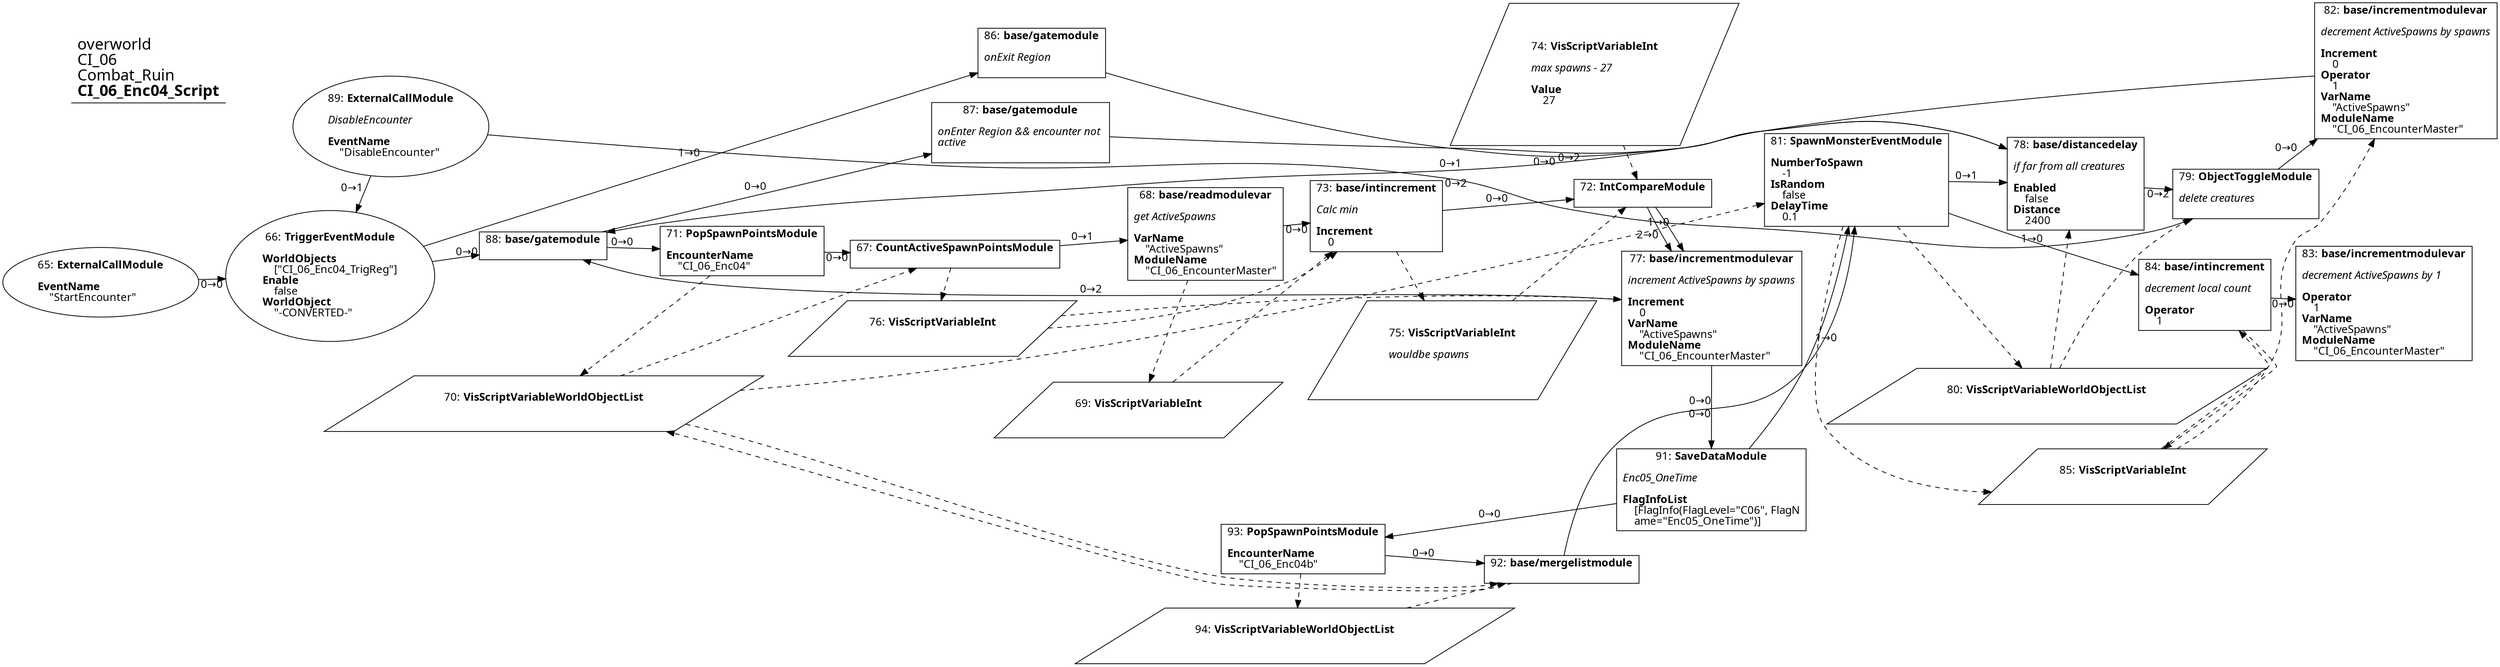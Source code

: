 digraph {
    layout = fdp;
    overlap = prism;
    sep = "+16";
    splines = spline;

    node [ shape = box ];

    graph [ fontname = "Segoe UI" ];
    node [ fontname = "Segoe UI" ];
    edge [ fontname = "Segoe UI" ];

    65 [ label = <65: <b>ExternalCallModule</b><br/><br/><b>EventName</b><br align="left"/>    &quot;StartEncounter&quot;<br align="left"/>> ];
    65 [ shape = oval ]
    65 [ pos = "-0.808,-1.917!" ];
    65 -> 66 [ label = "0→0" ];

    66 [ label = <66: <b>TriggerEventModule</b><br/><br/><b>WorldObjects</b><br align="left"/>    [&quot;CI_06_Enc04_TrigReg&quot;]<br align="left"/><b>Enable</b><br align="left"/>    false<br align="left"/><b>WorldObject</b><br align="left"/>    &quot;-CONVERTED-&quot;<br align="left"/>> ];
    66 [ shape = oval ]
    66 [ pos = "-0.52500004,-1.9030001!" ];
    66 -> 88 [ label = "0→0" ];
    66 -> 86 [ label = "1→0" ];

    67 [ label = <67: <b>CountActiveSpawnPointsModule</b><br/><br/>> ];
    67 [ pos = "0.15100001,-1.9020001!" ];
    67 -> 68 [ label = "0→1" ];
    70 -> 67 [ style = dashed ];
    67 -> 76 [ style = dashed ];

    68 [ label = <68: <b>base/readmodulevar</b><br/><br/><i>get ActiveSpawns<br align="left"/></i><br align="left"/><b>VarName</b><br align="left"/>    &quot;ActiveSpawns&quot;<br align="left"/><b>ModuleName</b><br align="left"/>    &quot;CI_06_EncounterMaster&quot;<br align="left"/>> ];
    68 [ pos = "0.423,-1.899!" ];
    68 -> 73 [ label = "0→0" ];
    68 -> 69 [ style = dashed ];

    69 [ label = <69: <b>VisScriptVariableInt</b><br/><br/>> ];
    69 [ shape = parallelogram ]
    69 [ pos = "0.42400002,-2.0310001!" ];

    70 [ label = <70: <b>VisScriptVariableWorldObjectList</b><br/><br/>> ];
    70 [ shape = parallelogram ]
    70 [ pos = "-0.079,-2.0300002!" ];

    71 [ label = <71: <b>PopSpawnPointsModule</b><br/><br/><b>EncounterName</b><br align="left"/>    &quot;CI_06_Enc04&quot;<br align="left"/>> ];
    71 [ pos = "-0.083000004,-1.9010001!" ];
    71 -> 67 [ label = "0→0" ];
    71 -> 70 [ style = dashed ];

    72 [ label = <72: <b>IntCompareModule</b><br/><br/>> ];
    72 [ pos = "0.87500006,-1.899!" ];
    72 -> 77 [ label = "1→0" ];
    72 -> 77 [ label = "2→0" ];
    74 -> 72 [ style = dashed ];
    75 -> 72 [ style = dashed ];

    73 [ label = <73: <b>base/intincrement</b><br/><br/><i>Calc min<br align="left"/></i><br align="left"/><b>Increment</b><br align="left"/>    0<br align="left"/>> ];
    73 [ pos = "0.66700006,-1.899!" ];
    73 -> 72 [ label = "0→0" ];
    73 -> 75 [ style = dashed ];
    76 -> 73 [ style = dashed ];
    69 -> 73 [ style = dashed ];

    74 [ label = <74: <b>VisScriptVariableInt</b><br/><br/><i>max spawns - 27<br align="left"/></i><br align="left"/><b>Value</b><br align="left"/>    27<br align="left"/>> ];
    74 [ shape = parallelogram ]
    74 [ pos = "0.87100005,-1.8420001!" ];

    75 [ label = <75: <b>VisScriptVariableInt</b><br/><br/><i>wouldbe spawns<br align="left"/></i><br align="left"/>> ];
    75 [ shape = parallelogram ]
    75 [ pos = "0.671,-2.045!" ];

    76 [ label = <76: <b>VisScriptVariableInt</b><br/><br/>> ];
    76 [ shape = parallelogram ]
    76 [ pos = "0.16100001,-2.0040002!" ];

    77 [ label = <77: <b>base/incrementmodulevar</b><br/><br/><i>increment ActiveSpawns by spawns<br align="left"/></i><br align="left"/><b>Increment</b><br align="left"/>    0<br align="left"/><b>VarName</b><br align="left"/>    &quot;ActiveSpawns&quot;<br align="left"/><b>ModuleName</b><br align="left"/>    &quot;CI_06_EncounterMaster&quot;<br align="left"/>> ];
    77 [ pos = "0.98700005,-2.082!" ];
    77 -> 88 [ label = "0→2" ];
    77 -> 91 [ label = "0→0" ];
    76 -> 77 [ style = dashed ];

    78 [ label = <78: <b>base/distancedelay</b><br/><br/><i>if far from all creatures<br align="left"/></i><br align="left"/><b>Enabled</b><br align="left"/>    false<br align="left"/><b>Distance</b><br align="left"/>    2400<br align="left"/>> ];
    78 [ pos = "1.588,-1.8920001!" ];
    78 -> 79 [ label = "0→2" ];
    80 -> 78 [ style = dashed ];

    79 [ label = <79: <b>ObjectToggleModule</b><br/><br/><i>delete creatures<br align="left"/></i><br align="left"/>> ];
    79 [ pos = "1.7930001,-1.9020001!" ];
    79 -> 82 [ label = "0→0" ];
    80 -> 79 [ style = dashed ];

    80 [ label = <80: <b>VisScriptVariableWorldObjectList</b><br/><br/>> ];
    80 [ shape = parallelogram ]
    80 [ pos = "1.3210001,-2.176!" ];

    81 [ label = <81: <b>SpawnMonsterEventModule</b><br/><br/><b>NumberToSpawn</b><br align="left"/>    -1<br align="left"/><b>IsRandom</b><br align="left"/>    false<br align="left"/><b>DelayTime</b><br align="left"/>    0.1<br align="left"/>> ];
    81 [ pos = "1.3180001,-1.8980001!" ];
    81 -> 78 [ label = "0→1" ];
    81 -> 84 [ label = "1→0" ];
    81 -> 80 [ style = dashed ];
    81 -> 85 [ style = dashed ];
    70 -> 81 [ style = dashed ];

    82 [ label = <82: <b>base/incrementmodulevar</b><br/><br/><i>decrement ActiveSpawns by spawns<br align="left"/></i><br align="left"/><b>Increment</b><br align="left"/>    0<br align="left"/><b>Operator</b><br align="left"/>    1<br align="left"/><b>VarName</b><br align="left"/>    &quot;ActiveSpawns&quot;<br align="left"/><b>ModuleName</b><br align="left"/>    &quot;CI_06_EncounterMaster&quot;<br align="left"/>> ];
    82 [ pos = "2.015,-1.7170001!" ];
    82 -> 88 [ label = "0→1" ];
    85 -> 82 [ style = dashed ];

    83 [ label = <83: <b>base/incrementmodulevar</b><br/><br/><i>decrement ActiveSpawns by 1<br align="left"/></i><br align="left"/><b>Operator</b><br align="left"/>    1<br align="left"/><b>VarName</b><br align="left"/>    &quot;ActiveSpawns&quot;<br align="left"/><b>ModuleName</b><br align="left"/>    &quot;CI_06_EncounterMaster&quot;<br align="left"/>> ];
    83 [ pos = "1.825,-2.124!" ];

    84 [ label = <84: <b>base/intincrement</b><br/><br/><i>decrement local count<br align="left"/></i><br align="left"/><b>Operator</b><br align="left"/>    1<br align="left"/>> ];
    84 [ pos = "1.6070001,-2.125!" ];
    84 -> 83 [ label = "0→0" ];
    85 -> 84 [ style = dashed ];
    84 -> 85 [ style = dashed ];

    85 [ label = <85: <b>VisScriptVariableInt</b><br/><br/>> ];
    85 [ shape = parallelogram ]
    85 [ pos = "1.5300001,-2.273!" ];

    86 [ label = <86: <b>base/gatemodule</b><br/><br/><i>onExit Region<br align="left"/></i><br align="left"/>> ];
    86 [ pos = "-0.059000004,-1.4690001!" ];
    86 -> 78 [ label = "0→0" ];

    87 [ label = <87: <b>base/gatemodule</b><br/><br/><i>onEnter Region &amp;&amp; encounter not <br align="left"/>active<br align="left"/></i><br align="left"/>> ];
    87 [ pos = "-0.058000002,-1.6300001!" ];
    87 -> 78 [ label = "0→2" ];

    88 [ label = <88: <b>base/gatemodule</b><br/><br/>> ];
    88 [ pos = "-0.282,-1.9020001!" ];
    88 -> 87 [ label = "0→0" ];
    88 -> 71 [ label = "0→0" ];

    89 [ label = <89: <b>ExternalCallModule</b><br/><br/><i>DisableEncounter<br align="left"/></i><br align="left"/><b>EventName</b><br align="left"/>    &quot;DisableEncounter&quot;<br align="left"/>> ];
    89 [ shape = oval ]
    89 [ pos = "-0.52500004,-1.5500001!" ];
    89 -> 79 [ label = "0→2" ];
    89 -> 66 [ label = "0→1" ];

    91 [ label = <91: <b>SaveDataModule</b><br/><br/><i>Enc05_OneTime<br align="left"/></i><br align="left"/><b>FlagInfoList</b><br align="left"/>    [FlagInfo(FlagLevel=&quot;C06&quot;, FlagN<br align="left"/>    ame=&quot;Enc05_OneTime&quot;)]<br align="left"/>> ];
    91 [ pos = "1.0680001,-2.2740002!" ];
    91 -> 81 [ label = "1→0" ];
    91 -> 93 [ label = "0→0" ];

    92 [ label = <92: <b>base/mergelistmodule</b><br/><br/>> ];
    92 [ pos = "1.085,-2.489!" ];
    92 -> 81 [ label = "0→0" ];
    70 -> 92 [ style = dashed ];
    94 -> 92 [ style = dashed ];
    92 -> 70 [ style = dashed ];

    93 [ label = <93: <b>PopSpawnPointsModule</b><br/><br/><b>EncounterName</b><br align="left"/>    &quot;CI_06_Enc04b&quot;<br align="left"/>> ];
    93 [ pos = "0.827,-2.496!" ];
    93 -> 92 [ label = "0→0" ];
    93 -> 94 [ style = dashed ];

    94 [ label = <94: <b>VisScriptVariableWorldObjectList</b><br/><br/>> ];
    94 [ shape = parallelogram ]
    94 [ pos = "0.837,-2.628!" ];

    title [ pos = "-0.809,-1.468!" ];
    title [ shape = underline ];
    title [ label = <<font point-size="20">overworld<br align="left"/>CI_06<br align="left"/>Combat_Ruin<br align="left"/><b>CI_06_Enc04_Script</b><br align="left"/></font>> ];
}

